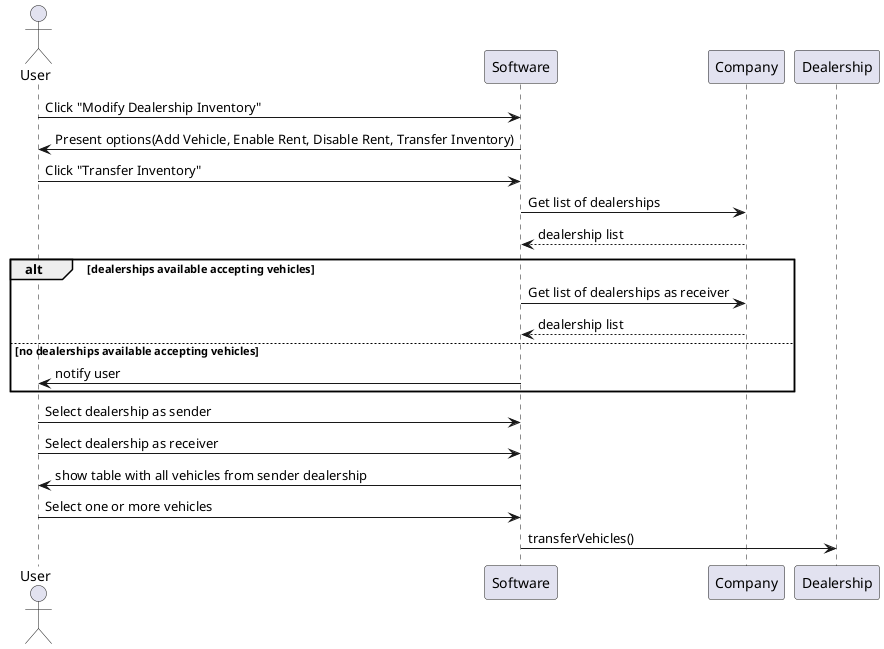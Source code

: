 @startuml
'https://plantuml.com/sequence-diagram

actor User
participant "Software" as System
participant "Company" as Company
participant "Dealership" as Dealership


User -> System: Click "Modify Dealership Inventory"
System -> User: Present options(Add Vehicle, Enable Rent, Disable Rent, Transfer Inventory)
User -> System: Click "Transfer Inventory"
System -> Company: Get list of dealerships
Company --> System: dealership list


alt dealerships available accepting vehicles
    System -> Company: Get list of dealerships as receiver
    Company --> System: dealership list
else no dealerships available accepting vehicles
    System -> User: notify user
    end

User -> System: Select dealership as sender
User -> System: Select dealership as receiver

System -> User: show table with all vehicles from sender dealership
User -> System: Select one or more vehicles
System -> Dealership: transferVehicles()

@enduml